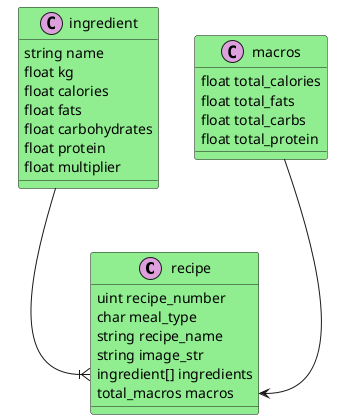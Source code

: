 @startuml
'Class Diagram
skinparam class{
    BackgroundColor LightGreen
}

class recipe <<(C,plum)>>{
    uint recipe_number
    char meal_type
    string recipe_name
    string image_str
    ingredient[] ingredients
    total_macros macros
}

class ingredient <<(C,plum)>>{
    string name
    float kg
    float calories
    float fats
    float carbohydrates
    float protein
    float multiplier
}

class macros <<(C,plum)>>{
    float total_calories
    float total_fats
    float total_carbs
    float total_protein
}

ingredient --|{ recipe::ingredients
macros --> recipe::macros
@enduml

@startuml
'DB Diagram
skinparam class{
    BackgroundColor LightGreen
}

skinparam object{
    BackgroundColor Cyan
}

skinparam json{
    BackgroundColor Orange
}

object Recipe {
    * id SERIAL PRIMARY KEY
    meal_type CHAR
    recipe_name TEXT
    image_path TEXT
    ingredients Ingredient[]
    macros recipe_macros
}

class Ingredient <<(C,plum)>>{
    name TEXT
    grams INT
    calories INT
    fats FLOAT
    carbohydrates FLOAT
    protein FLOAT
    multiplier FLOAT
}

class recipe_macros <<(C,plum)>>{
    total_calories FLOAT
    total_fats FLOAT
    total_carbs FLOAT
    total_protein FLOAT
}

Recipe::ingredient ||--|{ Ingredient
Recipe::macros --|| recipe_macros

object Details{
    recipe_id CONSTRAINT FOREIGN KEY INT
    instructions JSON
}

json Instructions{
    "1":"Start by...",
    "2":"Then, start with the...",
    "...":"...",
    "note1":"By the way...",
    "note2":"Remember to...",
    "...":"..."
}

Details::recipe_id -|| Recipe::id
Instructions -> Details::instructions

@enduml

@startuml

if (counter) equals (7) then
:Print the weekly macros;
else
:;

@enduml



@startuml
skinparameters
@enduml

'PlanMeals
@startuml
class DailyMeal{
    List<Recipes>
    TotalDailyMacros
}

class WeeklyMeals{
    List<DailyMeal> [7]
    TotalWeeklyMacros
}

DailyMeal --> WeeklyMeals
@enduml